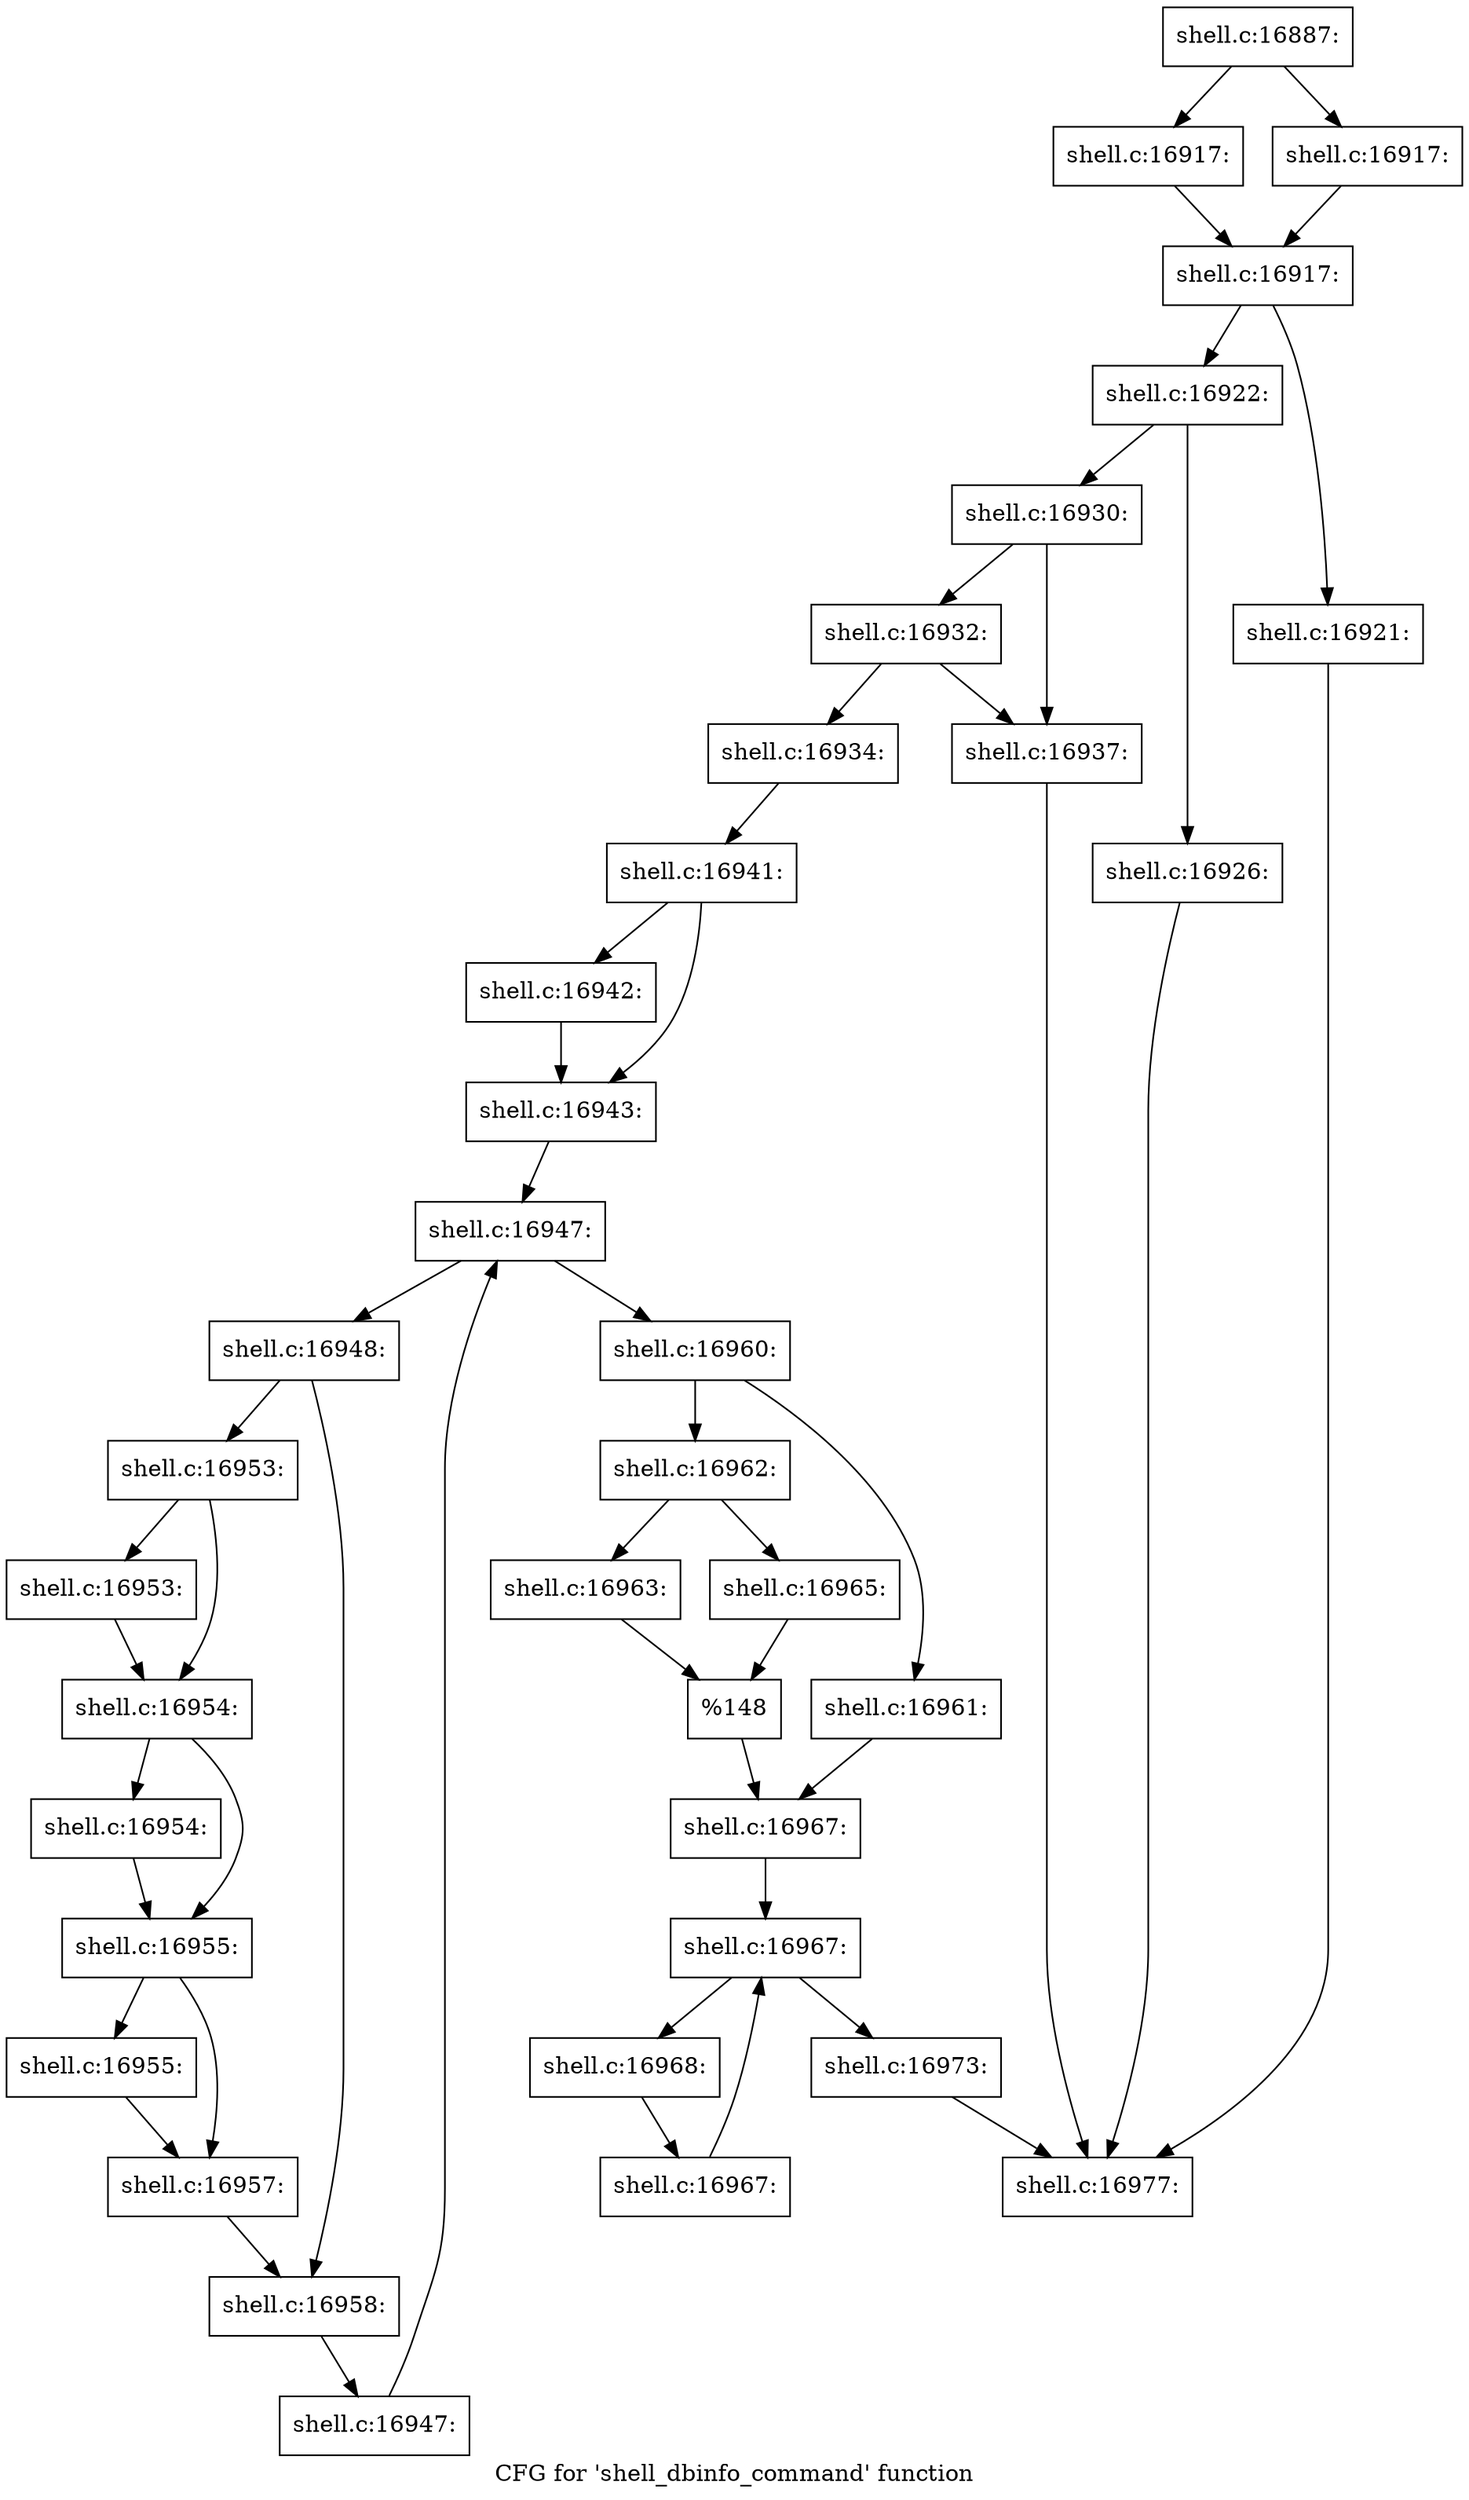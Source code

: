 digraph "CFG for 'shell_dbinfo_command' function" {
	label="CFG for 'shell_dbinfo_command' function";

	Node0x560277102b20 [shape=record,label="{shell.c:16887:}"];
	Node0x560277102b20 -> Node0x56027711a460;
	Node0x560277102b20 -> Node0x56027711a4b0;
	Node0x56027711a460 [shape=record,label="{shell.c:16917:}"];
	Node0x56027711a460 -> Node0x56027711a500;
	Node0x56027711a4b0 [shape=record,label="{shell.c:16917:}"];
	Node0x56027711a4b0 -> Node0x56027711a500;
	Node0x56027711a500 [shape=record,label="{shell.c:16917:}"];
	Node0x56027711a500 -> Node0x56027711b520;
	Node0x56027711a500 -> Node0x56027711b570;
	Node0x56027711b520 [shape=record,label="{shell.c:16921:}"];
	Node0x56027711b520 -> Node0x560277102ca0;
	Node0x56027711b570 [shape=record,label="{shell.c:16922:}"];
	Node0x56027711b570 -> Node0x56027711c060;
	Node0x56027711b570 -> Node0x56027711c1e0;
	Node0x56027711c060 [shape=record,label="{shell.c:16926:}"];
	Node0x56027711c060 -> Node0x560277102ca0;
	Node0x56027711c1e0 [shape=record,label="{shell.c:16930:}"];
	Node0x56027711c1e0 -> Node0x56027711d2e0;
	Node0x56027711c1e0 -> Node0x56027711d290;
	Node0x56027711d2e0 [shape=record,label="{shell.c:16932:}"];
	Node0x56027711d2e0 -> Node0x56027711d030;
	Node0x56027711d2e0 -> Node0x56027711d290;
	Node0x56027711d030 [shape=record,label="{shell.c:16934:}"];
	Node0x56027711d030 -> Node0x56027711d240;
	Node0x56027711d290 [shape=record,label="{shell.c:16937:}"];
	Node0x56027711d290 -> Node0x560277102ca0;
	Node0x56027711d240 [shape=record,label="{shell.c:16941:}"];
	Node0x56027711d240 -> Node0x5602764ac840;
	Node0x56027711d240 -> Node0x56027711eef0;
	Node0x5602764ac840 [shape=record,label="{shell.c:16942:}"];
	Node0x5602764ac840 -> Node0x56027711eef0;
	Node0x56027711eef0 [shape=record,label="{shell.c:16943:}"];
	Node0x56027711eef0 -> Node0x560277121050;
	Node0x560277121050 [shape=record,label="{shell.c:16947:}"];
	Node0x560277121050 -> Node0x560277121270;
	Node0x560277121050 -> Node0x560277120ea0;
	Node0x560277121270 [shape=record,label="{shell.c:16948:}"];
	Node0x560277121270 -> Node0x5602764ac890;
	Node0x560277121270 -> Node0x5602771234a0;
	Node0x5602771234a0 [shape=record,label="{shell.c:16953:}"];
	Node0x5602771234a0 -> Node0x560277123600;
	Node0x5602771234a0 -> Node0x560277123650;
	Node0x560277123600 [shape=record,label="{shell.c:16953:}"];
	Node0x560277123600 -> Node0x560277123650;
	Node0x560277123650 [shape=record,label="{shell.c:16954:}"];
	Node0x560277123650 -> Node0x560277123d20;
	Node0x560277123650 -> Node0x560277123d70;
	Node0x560277123d20 [shape=record,label="{shell.c:16954:}"];
	Node0x560277123d20 -> Node0x560277123d70;
	Node0x560277123d70 [shape=record,label="{shell.c:16955:}"];
	Node0x560277123d70 -> Node0x560277124600;
	Node0x560277123d70 -> Node0x560277124650;
	Node0x560277124600 [shape=record,label="{shell.c:16955:}"];
	Node0x560277124600 -> Node0x560277124650;
	Node0x560277124650 [shape=record,label="{shell.c:16957:}"];
	Node0x560277124650 -> Node0x5602764ac890;
	Node0x5602764ac890 [shape=record,label="{shell.c:16958:}"];
	Node0x5602764ac890 -> Node0x5602771211e0;
	Node0x5602771211e0 [shape=record,label="{shell.c:16947:}"];
	Node0x5602771211e0 -> Node0x560277121050;
	Node0x560277120ea0 [shape=record,label="{shell.c:16960:}"];
	Node0x560277120ea0 -> Node0x5602771226d0;
	Node0x560277120ea0 -> Node0x560277125820;
	Node0x5602771226d0 [shape=record,label="{shell.c:16961:}"];
	Node0x5602771226d0 -> Node0x5602771257d0;
	Node0x560277125820 [shape=record,label="{shell.c:16962:}"];
	Node0x560277125820 -> Node0x560277125f30;
	Node0x560277125820 -> Node0x560277125fd0;
	Node0x560277125f30 [shape=record,label="{shell.c:16963:}"];
	Node0x560277125f30 -> Node0x560277125f80;
	Node0x560277125fd0 [shape=record,label="{shell.c:16965:}"];
	Node0x560277125fd0 -> Node0x560277125f80;
	Node0x560277125f80 [shape=record,label="{%148}"];
	Node0x560277125f80 -> Node0x5602771257d0;
	Node0x5602771257d0 [shape=record,label="{shell.c:16967:}"];
	Node0x5602771257d0 -> Node0x560277126ec0;
	Node0x560277126ec0 [shape=record,label="{shell.c:16967:}"];
	Node0x560277126ec0 -> Node0x5602771270e0;
	Node0x560277126ec0 -> Node0x560277126d10;
	Node0x5602771270e0 [shape=record,label="{shell.c:16968:}"];
	Node0x5602771270e0 -> Node0x560277127050;
	Node0x560277127050 [shape=record,label="{shell.c:16967:}"];
	Node0x560277127050 -> Node0x560277126ec0;
	Node0x560277126d10 [shape=record,label="{shell.c:16973:}"];
	Node0x560277126d10 -> Node0x560277102ca0;
	Node0x560277102ca0 [shape=record,label="{shell.c:16977:}"];
}
